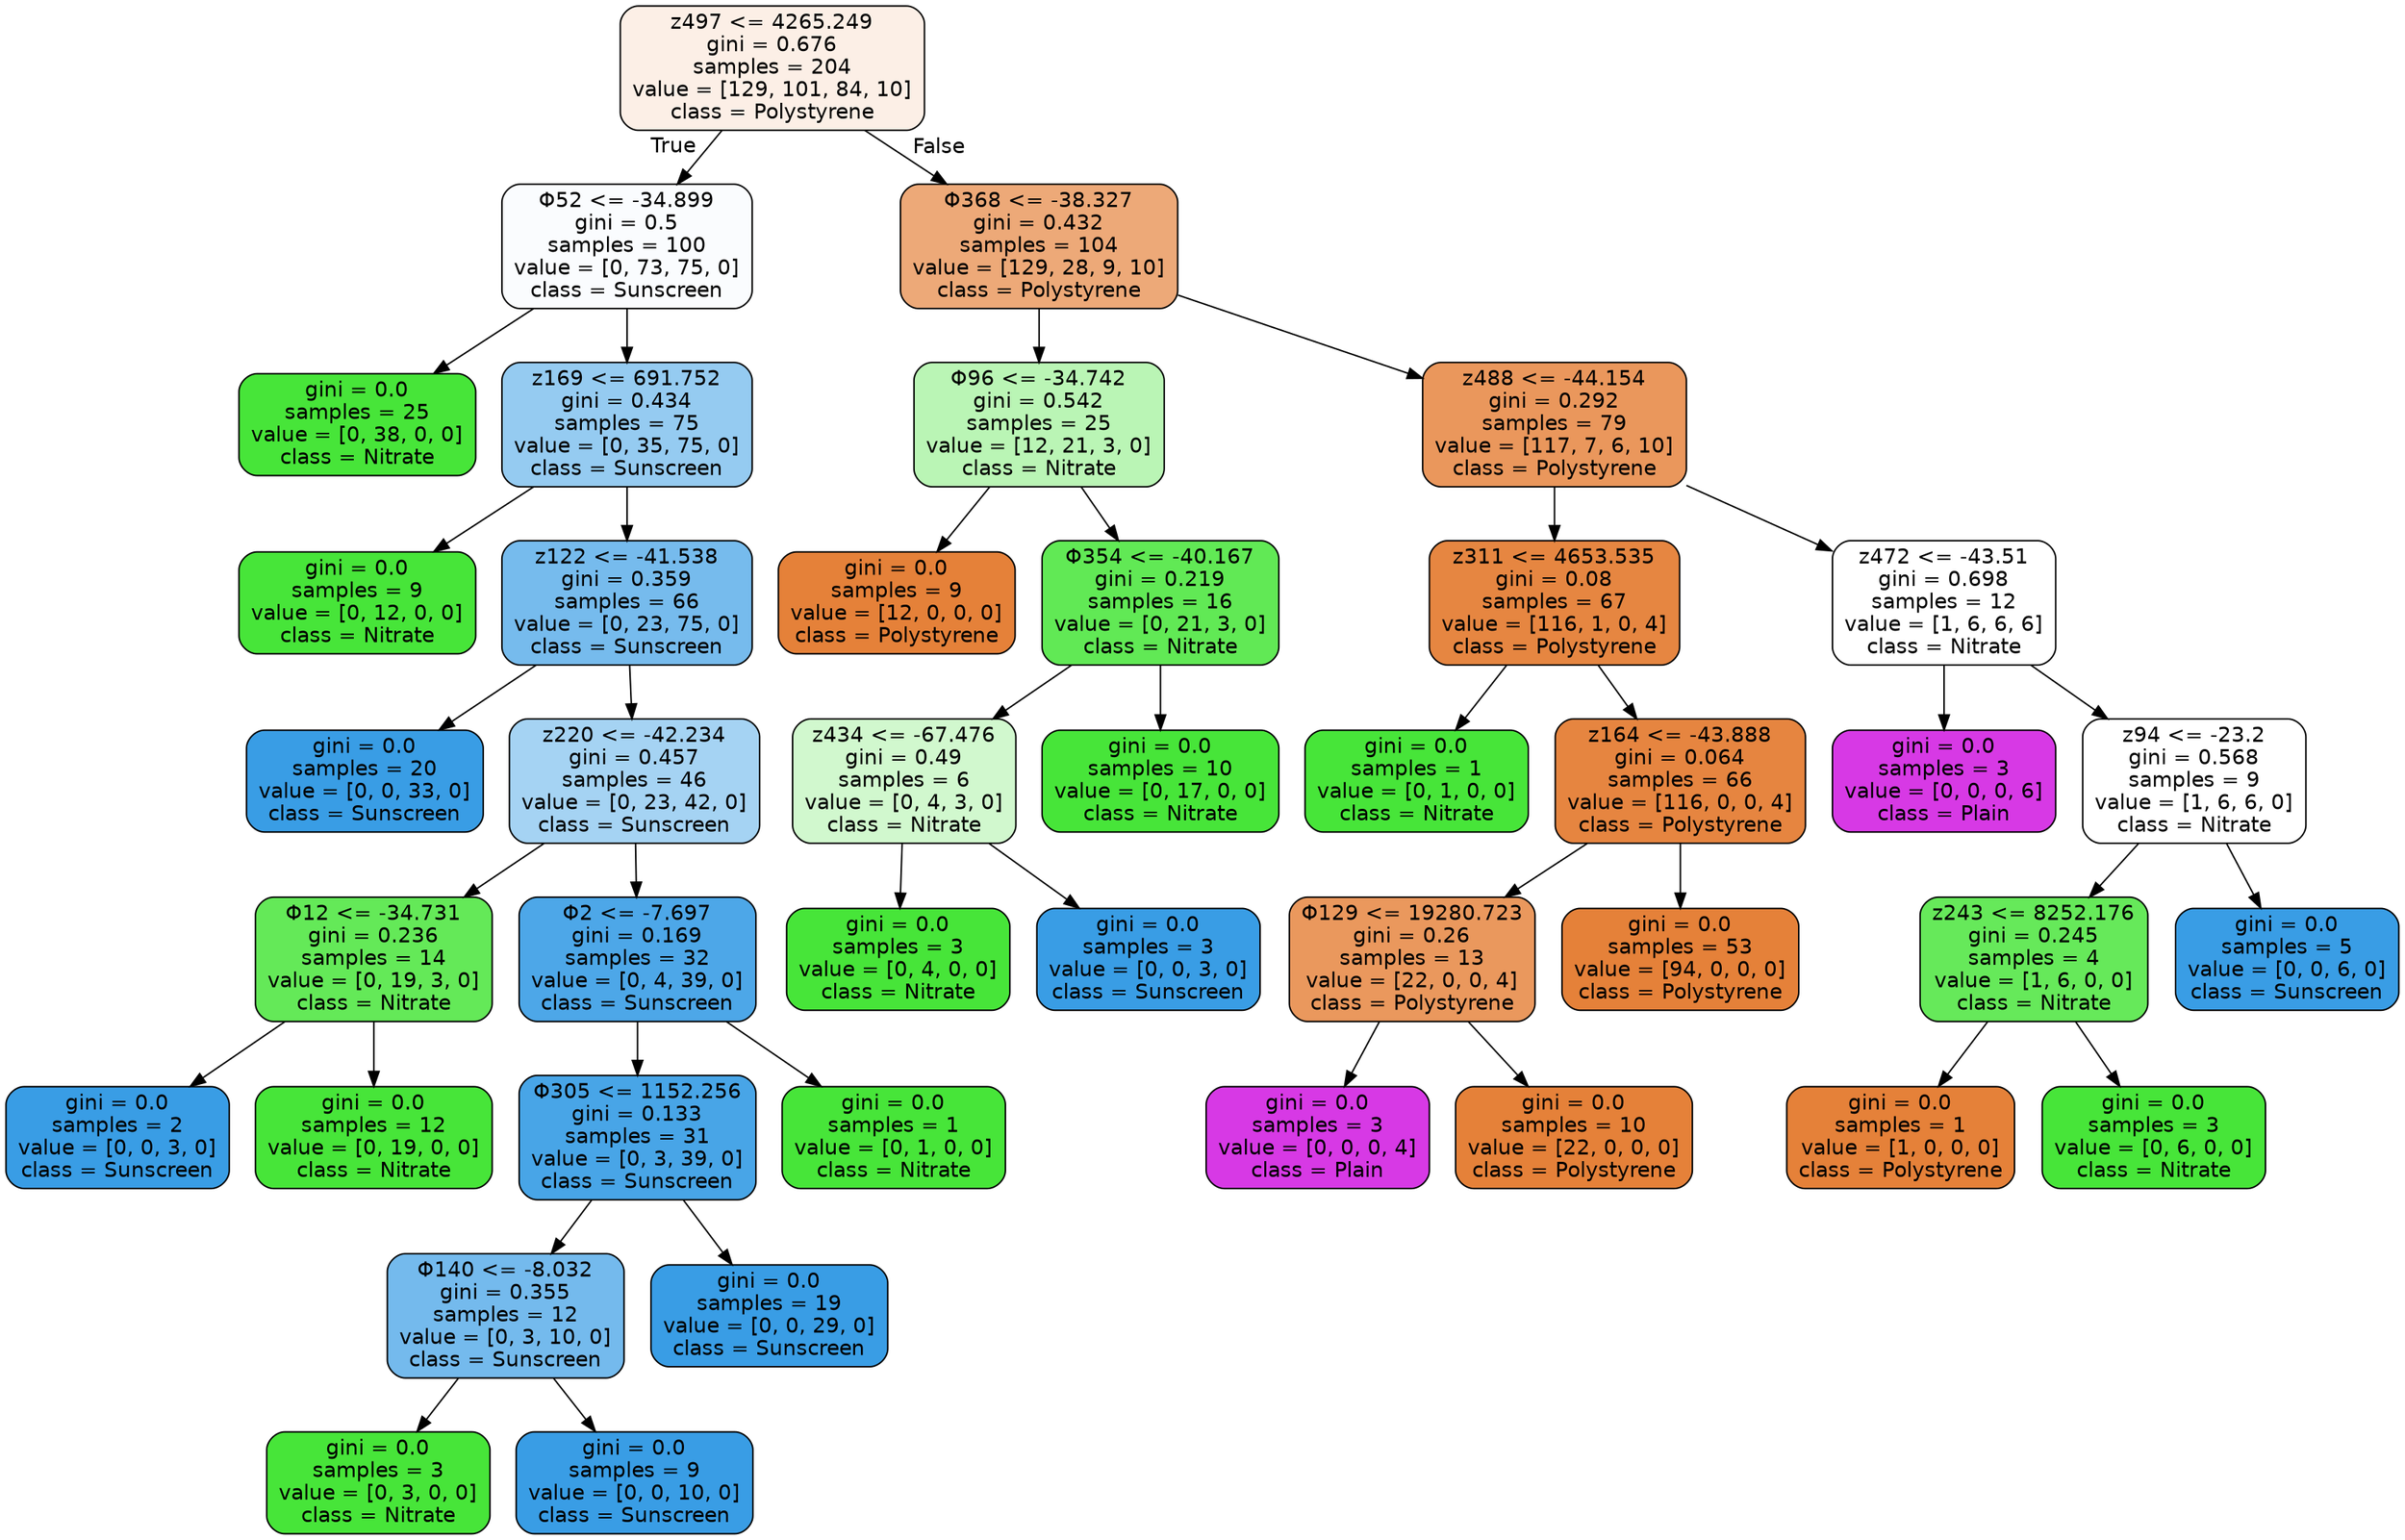 digraph Tree {
node [shape=box, style="filled, rounded", color="black", fontname="helvetica"] ;
edge [fontname="helvetica"] ;
0 [label="z497 <= 4265.249\ngini = 0.676\nsamples = 204\nvalue = [129, 101, 84, 10]\nclass = Polystyrene", fillcolor="#fcefe6"] ;
1 [label="Φ52 <= -34.899\ngini = 0.5\nsamples = 100\nvalue = [0, 73, 75, 0]\nclass = Sunscreen", fillcolor="#fafcfe"] ;
0 -> 1 [labeldistance=2.5, labelangle=45, headlabel="True"] ;
2 [label="gini = 0.0\nsamples = 25\nvalue = [0, 38, 0, 0]\nclass = Nitrate", fillcolor="#47e539"] ;
1 -> 2 ;
3 [label="z169 <= 691.752\ngini = 0.434\nsamples = 75\nvalue = [0, 35, 75, 0]\nclass = Sunscreen", fillcolor="#95cbf1"] ;
1 -> 3 ;
4 [label="gini = 0.0\nsamples = 9\nvalue = [0, 12, 0, 0]\nclass = Nitrate", fillcolor="#47e539"] ;
3 -> 4 ;
5 [label="z122 <= -41.538\ngini = 0.359\nsamples = 66\nvalue = [0, 23, 75, 0]\nclass = Sunscreen", fillcolor="#76bbed"] ;
3 -> 5 ;
6 [label="gini = 0.0\nsamples = 20\nvalue = [0, 0, 33, 0]\nclass = Sunscreen", fillcolor="#399de5"] ;
5 -> 6 ;
7 [label="z220 <= -42.234\ngini = 0.457\nsamples = 46\nvalue = [0, 23, 42, 0]\nclass = Sunscreen", fillcolor="#a5d3f3"] ;
5 -> 7 ;
8 [label="Φ12 <= -34.731\ngini = 0.236\nsamples = 14\nvalue = [0, 19, 3, 0]\nclass = Nitrate", fillcolor="#64e958"] ;
7 -> 8 ;
9 [label="gini = 0.0\nsamples = 2\nvalue = [0, 0, 3, 0]\nclass = Sunscreen", fillcolor="#399de5"] ;
8 -> 9 ;
10 [label="gini = 0.0\nsamples = 12\nvalue = [0, 19, 0, 0]\nclass = Nitrate", fillcolor="#47e539"] ;
8 -> 10 ;
11 [label="Φ2 <= -7.697\ngini = 0.169\nsamples = 32\nvalue = [0, 4, 39, 0]\nclass = Sunscreen", fillcolor="#4da7e8"] ;
7 -> 11 ;
12 [label="Φ305 <= 1152.256\ngini = 0.133\nsamples = 31\nvalue = [0, 3, 39, 0]\nclass = Sunscreen", fillcolor="#48a5e7"] ;
11 -> 12 ;
13 [label="Φ140 <= -8.032\ngini = 0.355\nsamples = 12\nvalue = [0, 3, 10, 0]\nclass = Sunscreen", fillcolor="#74baed"] ;
12 -> 13 ;
14 [label="gini = 0.0\nsamples = 3\nvalue = [0, 3, 0, 0]\nclass = Nitrate", fillcolor="#47e539"] ;
13 -> 14 ;
15 [label="gini = 0.0\nsamples = 9\nvalue = [0, 0, 10, 0]\nclass = Sunscreen", fillcolor="#399de5"] ;
13 -> 15 ;
16 [label="gini = 0.0\nsamples = 19\nvalue = [0, 0, 29, 0]\nclass = Sunscreen", fillcolor="#399de5"] ;
12 -> 16 ;
17 [label="gini = 0.0\nsamples = 1\nvalue = [0, 1, 0, 0]\nclass = Nitrate", fillcolor="#47e539"] ;
11 -> 17 ;
18 [label="Φ368 <= -38.327\ngini = 0.432\nsamples = 104\nvalue = [129, 28, 9, 10]\nclass = Polystyrene", fillcolor="#eda978"] ;
0 -> 18 [labeldistance=2.5, labelangle=-45, headlabel="False"] ;
19 [label="Φ96 <= -34.742\ngini = 0.542\nsamples = 25\nvalue = [12, 21, 3, 0]\nclass = Nitrate", fillcolor="#baf5b5"] ;
18 -> 19 ;
20 [label="gini = 0.0\nsamples = 9\nvalue = [12, 0, 0, 0]\nclass = Polystyrene", fillcolor="#e58139"] ;
19 -> 20 ;
21 [label="Φ354 <= -40.167\ngini = 0.219\nsamples = 16\nvalue = [0, 21, 3, 0]\nclass = Nitrate", fillcolor="#61e955"] ;
19 -> 21 ;
22 [label="z434 <= -67.476\ngini = 0.49\nsamples = 6\nvalue = [0, 4, 3, 0]\nclass = Nitrate", fillcolor="#d1f8ce"] ;
21 -> 22 ;
23 [label="gini = 0.0\nsamples = 3\nvalue = [0, 4, 0, 0]\nclass = Nitrate", fillcolor="#47e539"] ;
22 -> 23 ;
24 [label="gini = 0.0\nsamples = 3\nvalue = [0, 0, 3, 0]\nclass = Sunscreen", fillcolor="#399de5"] ;
22 -> 24 ;
25 [label="gini = 0.0\nsamples = 10\nvalue = [0, 17, 0, 0]\nclass = Nitrate", fillcolor="#47e539"] ;
21 -> 25 ;
26 [label="z488 <= -44.154\ngini = 0.292\nsamples = 79\nvalue = [117, 7, 6, 10]\nclass = Polystyrene", fillcolor="#ea975c"] ;
18 -> 26 ;
27 [label="z311 <= 4653.535\ngini = 0.08\nsamples = 67\nvalue = [116, 1, 0, 4]\nclass = Polystyrene", fillcolor="#e68641"] ;
26 -> 27 ;
28 [label="gini = 0.0\nsamples = 1\nvalue = [0, 1, 0, 0]\nclass = Nitrate", fillcolor="#47e539"] ;
27 -> 28 ;
29 [label="z164 <= -43.888\ngini = 0.064\nsamples = 66\nvalue = [116, 0, 0, 4]\nclass = Polystyrene", fillcolor="#e68540"] ;
27 -> 29 ;
30 [label="Φ129 <= 19280.723\ngini = 0.26\nsamples = 13\nvalue = [22, 0, 0, 4]\nclass = Polystyrene", fillcolor="#ea985d"] ;
29 -> 30 ;
31 [label="gini = 0.0\nsamples = 3\nvalue = [0, 0, 0, 4]\nclass = Plain", fillcolor="#d739e5"] ;
30 -> 31 ;
32 [label="gini = 0.0\nsamples = 10\nvalue = [22, 0, 0, 0]\nclass = Polystyrene", fillcolor="#e58139"] ;
30 -> 32 ;
33 [label="gini = 0.0\nsamples = 53\nvalue = [94, 0, 0, 0]\nclass = Polystyrene", fillcolor="#e58139"] ;
29 -> 33 ;
34 [label="z472 <= -43.51\ngini = 0.698\nsamples = 12\nvalue = [1, 6, 6, 6]\nclass = Nitrate", fillcolor="#ffffff"] ;
26 -> 34 ;
35 [label="gini = 0.0\nsamples = 3\nvalue = [0, 0, 0, 6]\nclass = Plain", fillcolor="#d739e5"] ;
34 -> 35 ;
36 [label="z94 <= -23.2\ngini = 0.568\nsamples = 9\nvalue = [1, 6, 6, 0]\nclass = Nitrate", fillcolor="#ffffff"] ;
34 -> 36 ;
37 [label="z243 <= 8252.176\ngini = 0.245\nsamples = 4\nvalue = [1, 6, 0, 0]\nclass = Nitrate", fillcolor="#66e95a"] ;
36 -> 37 ;
38 [label="gini = 0.0\nsamples = 1\nvalue = [1, 0, 0, 0]\nclass = Polystyrene", fillcolor="#e58139"] ;
37 -> 38 ;
39 [label="gini = 0.0\nsamples = 3\nvalue = [0, 6, 0, 0]\nclass = Nitrate", fillcolor="#47e539"] ;
37 -> 39 ;
40 [label="gini = 0.0\nsamples = 5\nvalue = [0, 0, 6, 0]\nclass = Sunscreen", fillcolor="#399de5"] ;
36 -> 40 ;
}